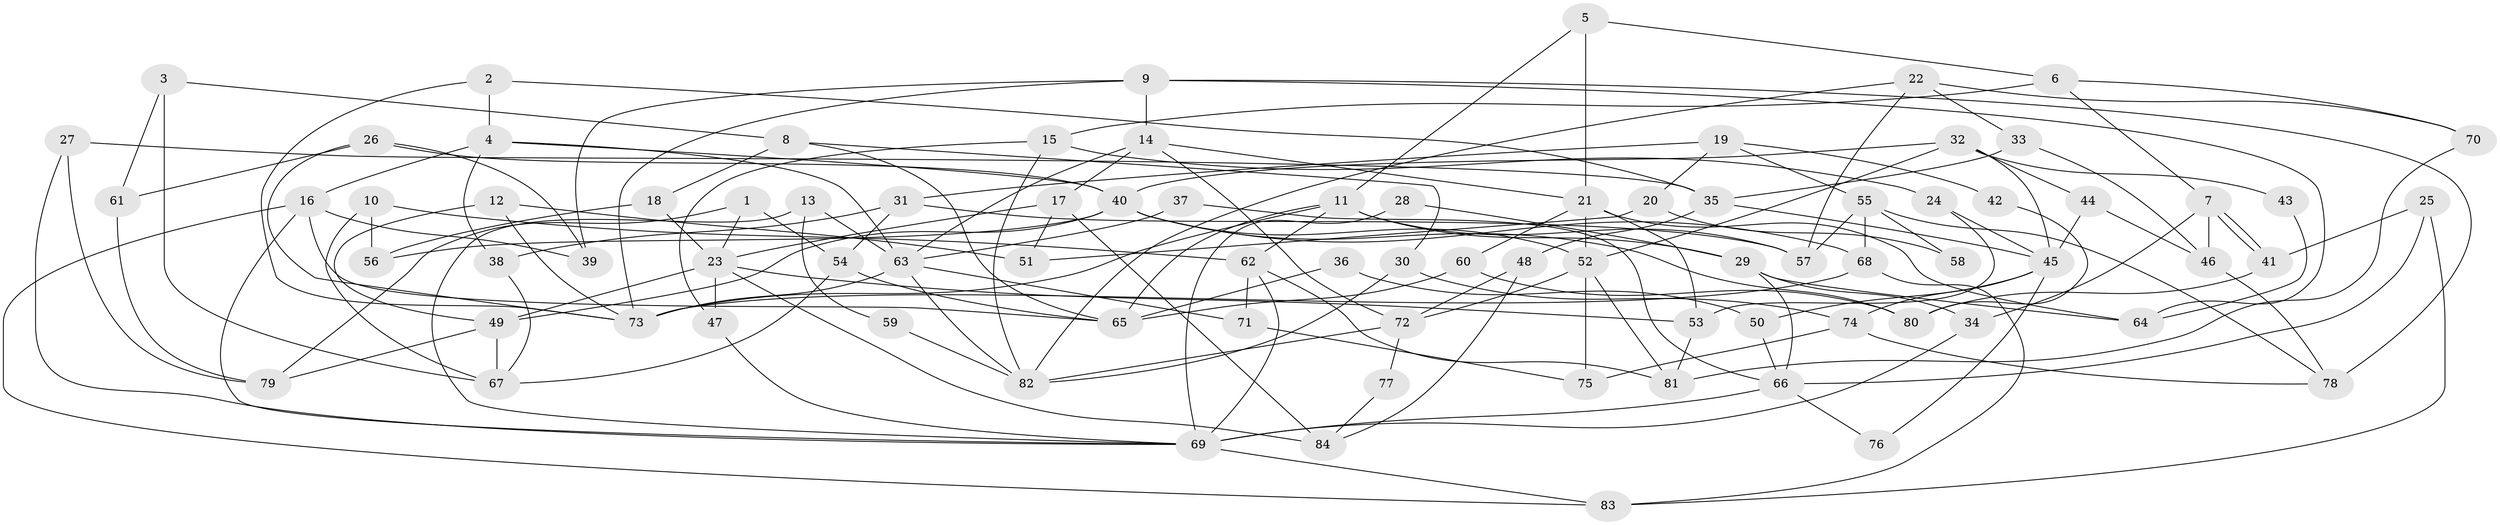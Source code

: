 // coarse degree distribution, {4: 0.24, 6: 0.18, 2: 0.12, 8: 0.06, 5: 0.2, 3: 0.08, 9: 0.08, 7: 0.04}
// Generated by graph-tools (version 1.1) at 2025/37/03/04/25 23:37:01]
// undirected, 84 vertices, 168 edges
graph export_dot {
  node [color=gray90,style=filled];
  1;
  2;
  3;
  4;
  5;
  6;
  7;
  8;
  9;
  10;
  11;
  12;
  13;
  14;
  15;
  16;
  17;
  18;
  19;
  20;
  21;
  22;
  23;
  24;
  25;
  26;
  27;
  28;
  29;
  30;
  31;
  32;
  33;
  34;
  35;
  36;
  37;
  38;
  39;
  40;
  41;
  42;
  43;
  44;
  45;
  46;
  47;
  48;
  49;
  50;
  51;
  52;
  53;
  54;
  55;
  56;
  57;
  58;
  59;
  60;
  61;
  62;
  63;
  64;
  65;
  66;
  67;
  68;
  69;
  70;
  71;
  72;
  73;
  74;
  75;
  76;
  77;
  78;
  79;
  80;
  81;
  82;
  83;
  84;
  1 -- 79;
  1 -- 23;
  1 -- 54;
  2 -- 4;
  2 -- 35;
  2 -- 73;
  3 -- 67;
  3 -- 8;
  3 -- 61;
  4 -- 16;
  4 -- 63;
  4 -- 38;
  4 -- 40;
  5 -- 21;
  5 -- 11;
  5 -- 6;
  6 -- 15;
  6 -- 7;
  6 -- 70;
  7 -- 41;
  7 -- 41;
  7 -- 34;
  7 -- 46;
  8 -- 18;
  8 -- 65;
  8 -- 30;
  9 -- 14;
  9 -- 73;
  9 -- 39;
  9 -- 64;
  9 -- 78;
  10 -- 67;
  10 -- 62;
  10 -- 56;
  11 -- 73;
  11 -- 29;
  11 -- 57;
  11 -- 62;
  11 -- 65;
  12 -- 49;
  12 -- 73;
  12 -- 51;
  13 -- 69;
  13 -- 63;
  13 -- 59;
  14 -- 72;
  14 -- 63;
  14 -- 17;
  14 -- 21;
  15 -- 24;
  15 -- 47;
  15 -- 82;
  16 -- 39;
  16 -- 65;
  16 -- 69;
  16 -- 83;
  17 -- 23;
  17 -- 51;
  17 -- 84;
  18 -- 56;
  18 -- 23;
  19 -- 31;
  19 -- 55;
  19 -- 20;
  19 -- 42;
  20 -- 51;
  20 -- 58;
  21 -- 52;
  21 -- 53;
  21 -- 60;
  21 -- 64;
  22 -- 82;
  22 -- 70;
  22 -- 33;
  22 -- 57;
  23 -- 49;
  23 -- 53;
  23 -- 47;
  23 -- 84;
  24 -- 45;
  24 -- 53;
  25 -- 83;
  25 -- 66;
  25 -- 41;
  26 -- 61;
  26 -- 73;
  26 -- 39;
  26 -- 40;
  27 -- 35;
  27 -- 69;
  27 -- 79;
  28 -- 69;
  28 -- 29;
  29 -- 64;
  29 -- 34;
  29 -- 66;
  30 -- 82;
  30 -- 74;
  31 -- 54;
  31 -- 57;
  31 -- 38;
  32 -- 52;
  32 -- 40;
  32 -- 43;
  32 -- 44;
  32 -- 45;
  33 -- 46;
  33 -- 35;
  34 -- 69;
  35 -- 45;
  35 -- 48;
  36 -- 65;
  36 -- 50;
  37 -- 63;
  37 -- 66;
  38 -- 67;
  40 -- 49;
  40 -- 52;
  40 -- 56;
  40 -- 68;
  40 -- 80;
  41 -- 80;
  42 -- 80;
  43 -- 64;
  44 -- 45;
  44 -- 46;
  45 -- 74;
  45 -- 50;
  45 -- 76;
  46 -- 78;
  47 -- 69;
  48 -- 84;
  48 -- 72;
  49 -- 67;
  49 -- 79;
  50 -- 66;
  52 -- 75;
  52 -- 72;
  52 -- 81;
  53 -- 81;
  54 -- 65;
  54 -- 67;
  55 -- 57;
  55 -- 78;
  55 -- 58;
  55 -- 68;
  59 -- 82;
  60 -- 80;
  60 -- 65;
  61 -- 79;
  62 -- 69;
  62 -- 71;
  62 -- 81;
  63 -- 82;
  63 -- 73;
  63 -- 71;
  66 -- 69;
  66 -- 76;
  68 -- 73;
  68 -- 83;
  69 -- 83;
  70 -- 81;
  71 -- 75;
  72 -- 77;
  72 -- 82;
  74 -- 78;
  74 -- 75;
  77 -- 84;
}
